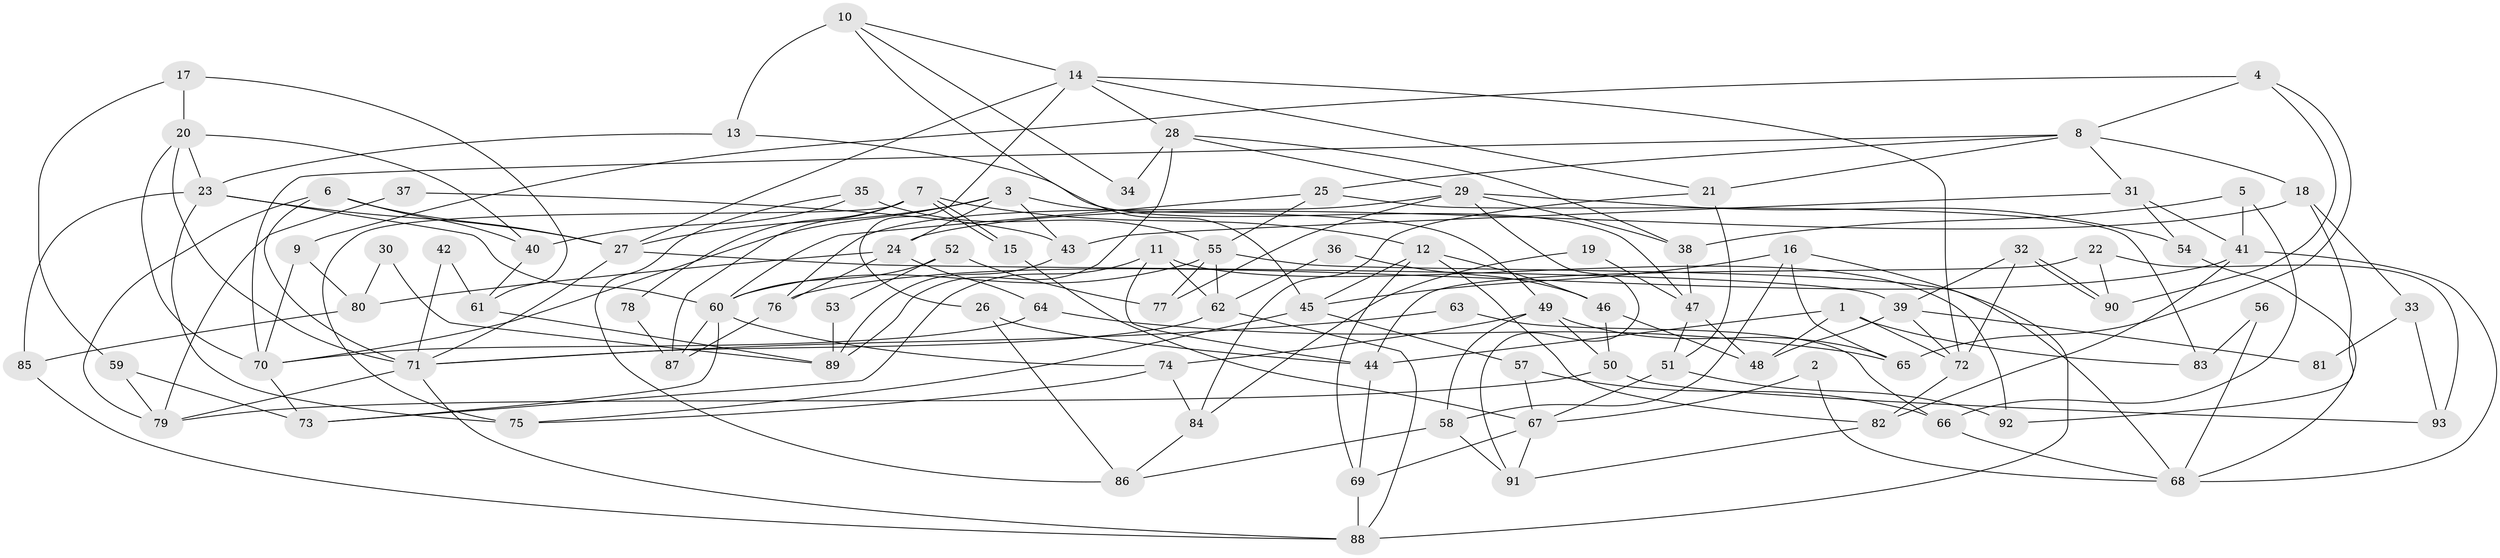// coarse degree distribution, {5: 0.15517241379310345, 6: 0.15517241379310345, 8: 0.10344827586206896, 3: 0.10344827586206896, 7: 0.10344827586206896, 9: 0.05172413793103448, 4: 0.1896551724137931, 2: 0.13793103448275862}
// Generated by graph-tools (version 1.1) at 2025/41/03/06/25 10:41:58]
// undirected, 93 vertices, 186 edges
graph export_dot {
graph [start="1"]
  node [color=gray90,style=filled];
  1;
  2;
  3;
  4;
  5;
  6;
  7;
  8;
  9;
  10;
  11;
  12;
  13;
  14;
  15;
  16;
  17;
  18;
  19;
  20;
  21;
  22;
  23;
  24;
  25;
  26;
  27;
  28;
  29;
  30;
  31;
  32;
  33;
  34;
  35;
  36;
  37;
  38;
  39;
  40;
  41;
  42;
  43;
  44;
  45;
  46;
  47;
  48;
  49;
  50;
  51;
  52;
  53;
  54;
  55;
  56;
  57;
  58;
  59;
  60;
  61;
  62;
  63;
  64;
  65;
  66;
  67;
  68;
  69;
  70;
  71;
  72;
  73;
  74;
  75;
  76;
  77;
  78;
  79;
  80;
  81;
  82;
  83;
  84;
  85;
  86;
  87;
  88;
  89;
  90;
  91;
  92;
  93;
  1 -- 72;
  1 -- 48;
  1 -- 44;
  1 -- 83;
  2 -- 67;
  2 -- 68;
  3 -- 70;
  3 -- 27;
  3 -- 24;
  3 -- 43;
  3 -- 49;
  4 -- 65;
  4 -- 8;
  4 -- 9;
  4 -- 90;
  5 -- 38;
  5 -- 66;
  5 -- 41;
  6 -- 27;
  6 -- 71;
  6 -- 40;
  6 -- 79;
  7 -- 15;
  7 -- 15;
  7 -- 12;
  7 -- 75;
  7 -- 78;
  7 -- 87;
  8 -- 25;
  8 -- 70;
  8 -- 18;
  8 -- 21;
  8 -- 31;
  9 -- 70;
  9 -- 80;
  10 -- 45;
  10 -- 14;
  10 -- 13;
  10 -- 34;
  11 -- 62;
  11 -- 44;
  11 -- 73;
  11 -- 92;
  12 -- 46;
  12 -- 45;
  12 -- 69;
  12 -- 82;
  13 -- 23;
  13 -- 47;
  14 -- 28;
  14 -- 26;
  14 -- 21;
  14 -- 27;
  14 -- 72;
  15 -- 67;
  16 -- 88;
  16 -- 65;
  16 -- 45;
  16 -- 58;
  17 -- 59;
  17 -- 20;
  17 -- 61;
  18 -- 24;
  18 -- 33;
  18 -- 92;
  19 -- 84;
  19 -- 47;
  20 -- 23;
  20 -- 40;
  20 -- 70;
  20 -- 71;
  21 -- 51;
  21 -- 84;
  22 -- 90;
  22 -- 44;
  22 -- 93;
  23 -- 60;
  23 -- 27;
  23 -- 75;
  23 -- 85;
  24 -- 76;
  24 -- 64;
  24 -- 80;
  25 -- 60;
  25 -- 55;
  25 -- 83;
  26 -- 44;
  26 -- 86;
  27 -- 39;
  27 -- 71;
  28 -- 29;
  28 -- 38;
  28 -- 34;
  28 -- 89;
  29 -- 91;
  29 -- 76;
  29 -- 38;
  29 -- 54;
  29 -- 77;
  30 -- 89;
  30 -- 80;
  31 -- 41;
  31 -- 43;
  31 -- 54;
  32 -- 72;
  32 -- 90;
  32 -- 90;
  32 -- 39;
  33 -- 93;
  33 -- 81;
  35 -- 55;
  35 -- 40;
  35 -- 86;
  36 -- 46;
  36 -- 62;
  37 -- 79;
  37 -- 43;
  38 -- 47;
  39 -- 72;
  39 -- 48;
  39 -- 81;
  40 -- 61;
  41 -- 82;
  41 -- 68;
  41 -- 76;
  42 -- 71;
  42 -- 61;
  43 -- 89;
  44 -- 69;
  45 -- 75;
  45 -- 57;
  46 -- 50;
  46 -- 48;
  47 -- 51;
  47 -- 48;
  49 -- 74;
  49 -- 50;
  49 -- 58;
  49 -- 65;
  50 -- 79;
  50 -- 93;
  51 -- 92;
  51 -- 67;
  52 -- 60;
  52 -- 77;
  52 -- 53;
  53 -- 89;
  54 -- 68;
  55 -- 68;
  55 -- 62;
  55 -- 60;
  55 -- 77;
  56 -- 83;
  56 -- 68;
  57 -- 67;
  57 -- 66;
  58 -- 86;
  58 -- 91;
  59 -- 79;
  59 -- 73;
  60 -- 74;
  60 -- 73;
  60 -- 87;
  61 -- 89;
  62 -- 88;
  62 -- 71;
  63 -- 71;
  63 -- 66;
  64 -- 70;
  64 -- 65;
  66 -- 68;
  67 -- 69;
  67 -- 91;
  69 -- 88;
  70 -- 73;
  71 -- 79;
  71 -- 88;
  72 -- 82;
  74 -- 84;
  74 -- 75;
  76 -- 87;
  78 -- 87;
  80 -- 85;
  82 -- 91;
  84 -- 86;
  85 -- 88;
}
